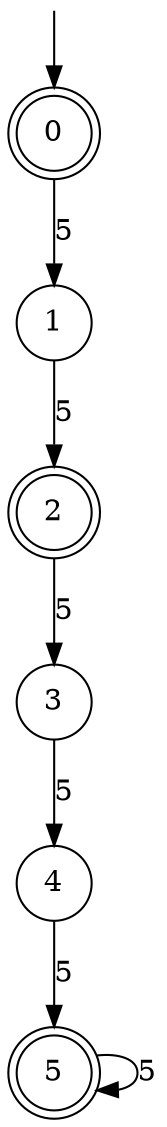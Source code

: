 digraph g {

	s0 [shape="doublecircle" label="0"];
	s1 [shape="circle" label="1"];
	s2 [shape="doublecircle" label="2"];
	s3 [shape="circle" label="3"];
	s4 [shape="circle" label="4"];
	s5 [shape="doublecircle" label="5"];
	s0 -> s1 [label="5"];
	s1 -> s2 [label="5"];
	s2 -> s3 [label="5"];
	s3 -> s4 [label="5"];
	s4 -> s5 [label="5"];
	s5 -> s5 [label="5"];

__start0 [label="" shape="none" width="0" height="0"];
__start0 -> s0;

}

